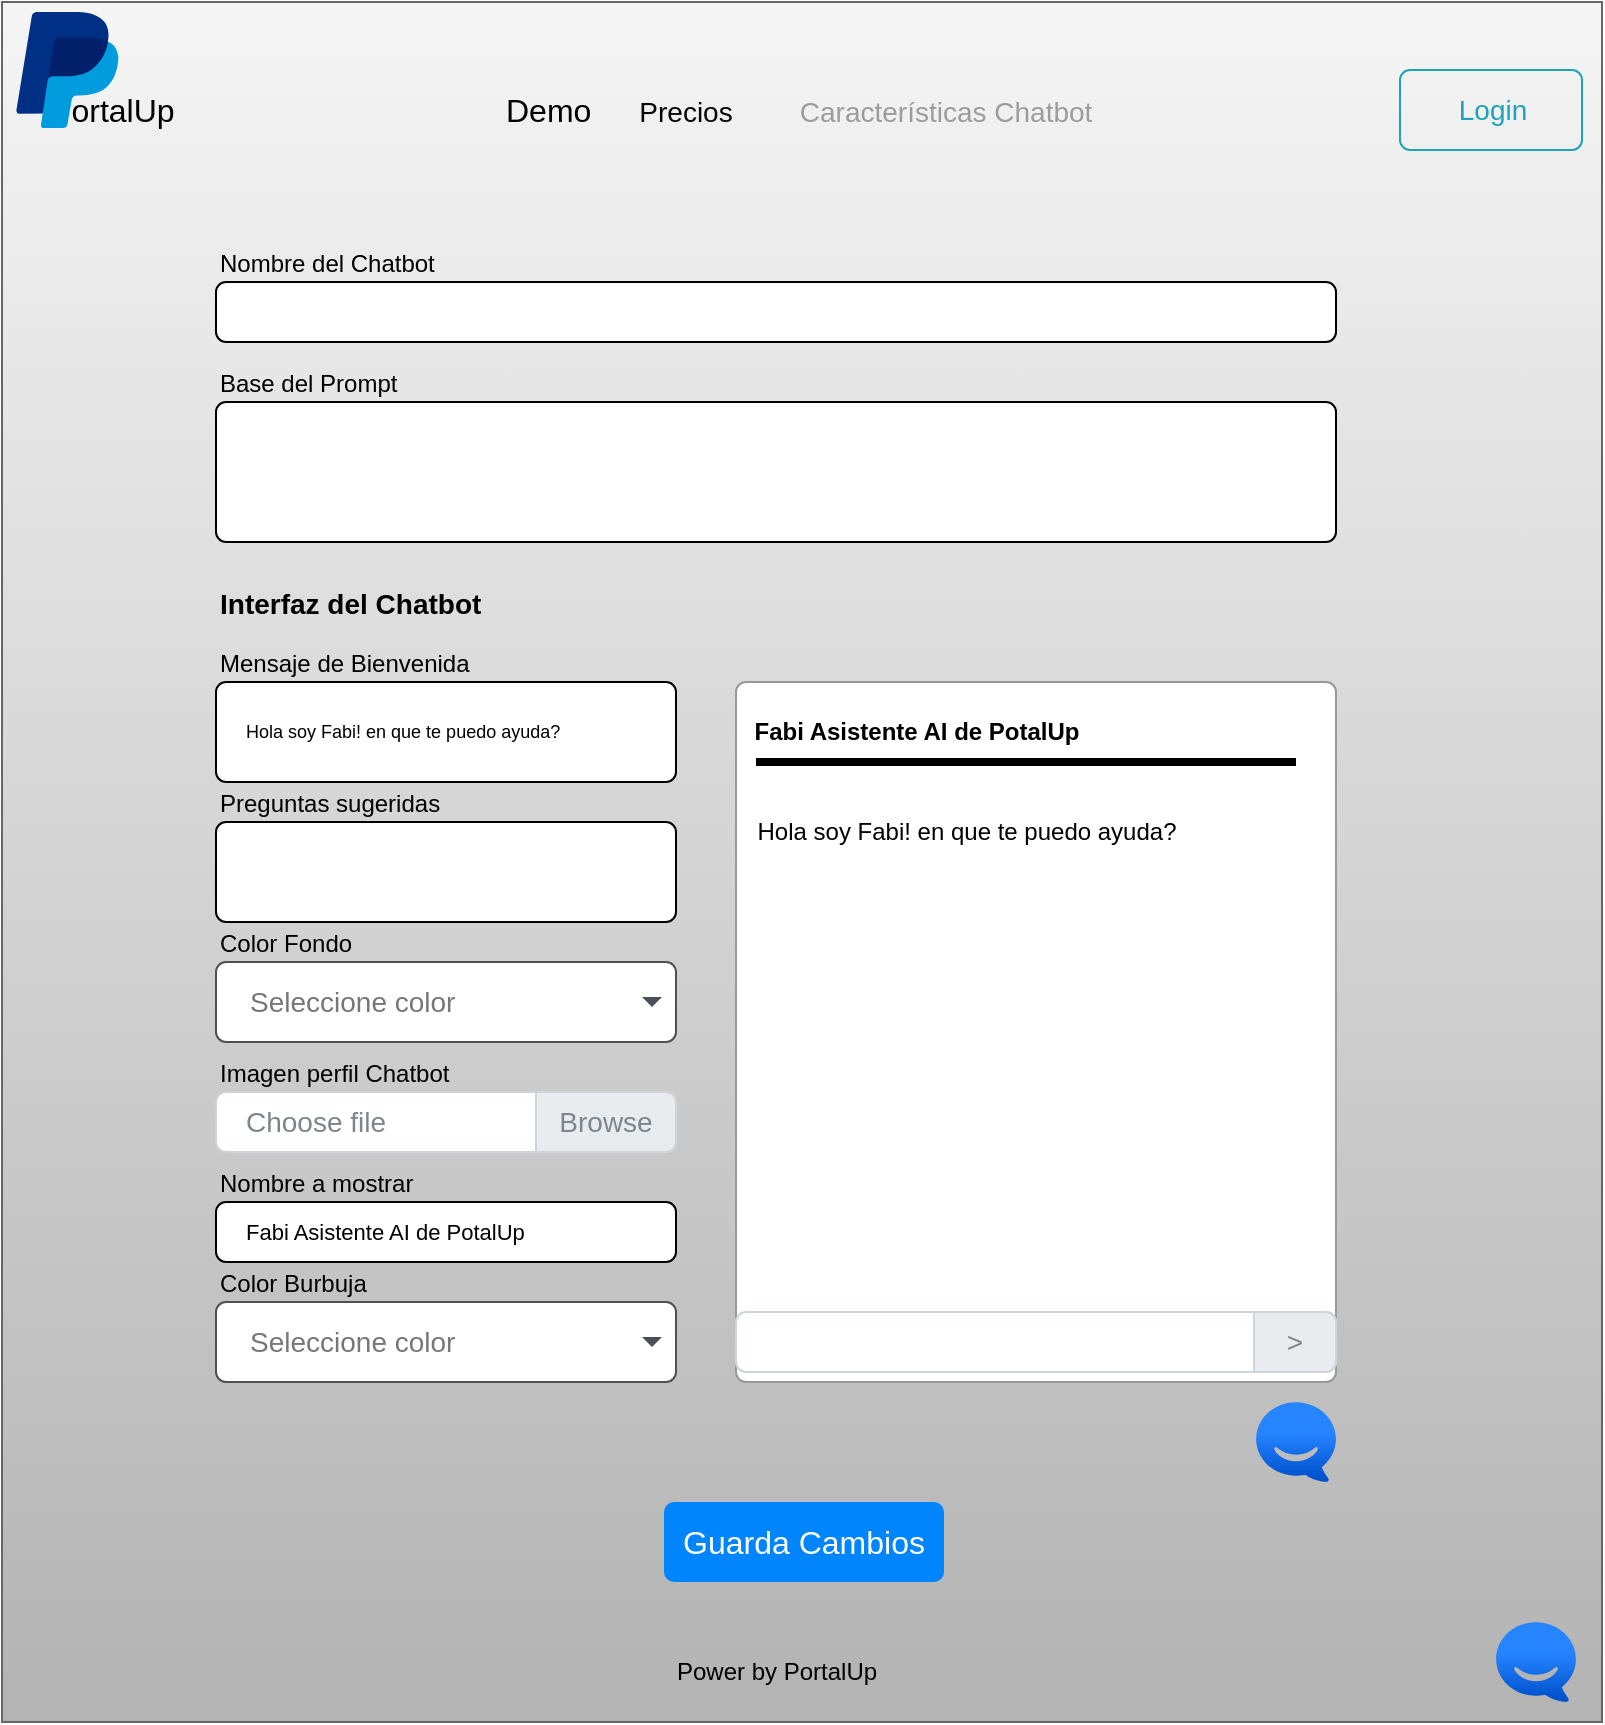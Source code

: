 <mxfile version="21.2.9" type="github">
  <diagram name="Página-1" id="bSJGP8Rl3pwdWKhk3Nbw">
    <mxGraphModel dx="880" dy="484" grid="1" gridSize="10" guides="1" tooltips="1" connect="1" arrows="1" fold="1" page="1" pageScale="1" pageWidth="827" pageHeight="1169" math="0" shadow="0">
      <root>
        <mxCell id="0" />
        <mxCell id="1" parent="0" />
        <mxCell id="TybLUOuc99CVGpNBgaMz-9" value="" style="rounded=0;whiteSpace=wrap;html=1;fillColor=#f5f5f5;gradientColor=#b3b3b3;strokeColor=#666666;" parent="1" vertex="1">
          <mxGeometry x="13" y="40" width="800" height="860" as="geometry" />
        </mxCell>
        <mxCell id="TybLUOuc99CVGpNBgaMz-1" value="Demo" style="html=1;shadow=0;dashed=0;fontSize=16;align=left;spacing=15;fillColor=none;strokeColor=none;" parent="1" vertex="1">
          <mxGeometry x="250" y="64" width="563" height="60" as="geometry" />
        </mxCell>
        <mxCell id="TybLUOuc99CVGpNBgaMz-2" value="Precios" style="fillColor=none;strokeColor=none;fontSize=14;fontColor=#080808;align=center;" parent="TybLUOuc99CVGpNBgaMz-1" vertex="1">
          <mxGeometry width="70" height="40" relative="1" as="geometry">
            <mxPoint x="70" y="10" as="offset" />
          </mxGeometry>
        </mxCell>
        <mxCell id="TybLUOuc99CVGpNBgaMz-3" value="Características Chatbot " style="fillColor=none;strokeColor=none;fontSize=14;fontColor=#9A9DA0;align=center;" parent="TybLUOuc99CVGpNBgaMz-1" vertex="1">
          <mxGeometry width="160" height="40" relative="1" as="geometry">
            <mxPoint x="157" y="10" as="offset" />
          </mxGeometry>
        </mxCell>
        <mxCell id="TybLUOuc99CVGpNBgaMz-6" value="Login" style="html=1;shadow=0;dashed=0;shape=mxgraph.bootstrap.rrect;rSize=5;fontSize=14;fontColor=#1CA5B8;strokeColor=#1CA5B8;fillColor=none;" parent="TybLUOuc99CVGpNBgaMz-1" vertex="1">
          <mxGeometry x="1" width="91" height="40" relative="1" as="geometry">
            <mxPoint x="-101" y="10" as="offset" />
          </mxGeometry>
        </mxCell>
        <mxCell id="TybLUOuc99CVGpNBgaMz-16" value="Power by PortalUp&lt;br&gt;" style="text;html=1;align=center;verticalAlign=middle;resizable=0;points=[];autosize=1;strokeColor=none;fillColor=none;" parent="1" vertex="1">
          <mxGeometry x="340" y="860" width="120" height="30" as="geometry" />
        </mxCell>
        <mxCell id="TybLUOuc99CVGpNBgaMz-17" value="ortalUp" style="text;html=1;align=center;verticalAlign=middle;resizable=0;points=[];autosize=1;strokeColor=none;fillColor=none;fontSize=16;" parent="1" vertex="1">
          <mxGeometry x="33" y="79" width="80" height="30" as="geometry" />
        </mxCell>
        <mxCell id="kCEi4esk9JjT-v6ZgHjA-2" value="" style="image;image=img/lib/atlassian/Hipchat_Logo.svg;html=1;direction=east;flipH=0;flipV=0;" parent="1" vertex="1">
          <mxGeometry x="760" y="850" width="40" height="40" as="geometry" />
        </mxCell>
        <mxCell id="qUeKAZHSjAzKXp8nuljT-1" value="" style="dashed=0;outlineConnect=0;html=1;align=center;labelPosition=center;verticalLabelPosition=bottom;verticalAlign=top;shape=mxgraph.weblogos.paypal" parent="1" vertex="1">
          <mxGeometry x="20" y="45" width="51.2" height="58" as="geometry" />
        </mxCell>
        <mxCell id="WxPlHqK4lzl6niAkEpGa-1" value="Nombre del Chatbot" style="fillColor=none;strokeColor=none;align=left;fontSize=12;" parent="1" vertex="1">
          <mxGeometry x="120" y="150" width="260" height="40" as="geometry" />
        </mxCell>
        <mxCell id="WxPlHqK4lzl6niAkEpGa-3" value="Base del Prompt" style="fillColor=none;strokeColor=none;align=left;fontSize=12;" parent="1" vertex="1">
          <mxGeometry width="260" height="40" relative="1" as="geometry">
            <mxPoint x="120" y="210" as="offset" />
          </mxGeometry>
        </mxCell>
        <mxCell id="WxPlHqK4lzl6niAkEpGa-4" value="" style="html=1;shadow=0;dashed=0;shape=mxgraph.bootstrap.rrect;rSize=5;align=left;spacing=15;fontSize=14;" parent="1" vertex="1">
          <mxGeometry width="560" height="30" relative="1" as="geometry">
            <mxPoint x="120" y="180" as="offset" />
          </mxGeometry>
        </mxCell>
        <mxCell id="WxPlHqK4lzl6niAkEpGa-17" value="" style="html=1;shadow=0;dashed=0;shape=mxgraph.bootstrap.rrect;rSize=5;align=left;spacing=15;fontSize=14;" parent="1" vertex="1">
          <mxGeometry x="120" y="240" width="560" height="70" as="geometry" />
        </mxCell>
        <mxCell id="WxPlHqK4lzl6niAkEpGa-18" value="Interfaz del Chatbot" style="fillColor=none;strokeColor=none;align=left;fontSize=14;fontStyle=1" parent="1" vertex="1">
          <mxGeometry x="120" y="320" width="120" height="40" as="geometry" />
        </mxCell>
        <mxCell id="WxPlHqK4lzl6niAkEpGa-19" value="Mensaje de Bienvenida" style="fillColor=none;strokeColor=none;align=left;fontSize=12;" parent="1" vertex="1">
          <mxGeometry x="120" y="350" width="260" height="40" as="geometry" />
        </mxCell>
        <mxCell id="WxPlHqK4lzl6niAkEpGa-20" value="Hola soy Fabi! en que te puedo ayuda?" style="html=1;shadow=0;dashed=0;shape=mxgraph.bootstrap.rrect;rSize=5;align=left;spacing=15;fontSize=9;" parent="1" vertex="1">
          <mxGeometry x="120" y="380" width="230" height="50" as="geometry" />
        </mxCell>
        <mxCell id="WxPlHqK4lzl6niAkEpGa-21" value="Preguntas sugeridas" style="fillColor=none;strokeColor=none;align=left;fontSize=12;" parent="1" vertex="1">
          <mxGeometry x="120" y="420" width="260" height="40" as="geometry" />
        </mxCell>
        <mxCell id="WxPlHqK4lzl6niAkEpGa-22" value="" style="html=1;shadow=0;dashed=0;shape=mxgraph.bootstrap.rrect;rSize=5;align=left;spacing=15;fontSize=14;" parent="1" vertex="1">
          <mxGeometry x="120" y="450" width="230" height="50" as="geometry" />
        </mxCell>
        <mxCell id="WxPlHqK4lzl6niAkEpGa-26" value="Color Fondo" style="fillColor=none;strokeColor=none;align=left;fontSize=12;" parent="1" vertex="1">
          <mxGeometry x="120" y="490" width="260" height="40" as="geometry" />
        </mxCell>
        <mxCell id="WxPlHqK4lzl6niAkEpGa-27" value="Choose file" style="html=1;shadow=0;dashed=0;shape=mxgraph.bootstrap.rrect;rSize=5;strokeColor=#CED4DA;html=1;whiteSpace=wrap;fillColor=#FFFFFF;fontColor=#7D868C;align=left;spacingLeft=0;spacing=15;fontSize=14;" parent="1" vertex="1">
          <mxGeometry x="120" y="585" width="230" height="30" as="geometry" />
        </mxCell>
        <mxCell id="WxPlHqK4lzl6niAkEpGa-28" value="Browse" style="html=1;shadow=0;dashed=0;shape=mxgraph.bootstrap.rightButton;strokeColor=inherit;gradientColor=inherit;fontColor=inherit;fillColor=#E9ECEF;rSize=5;perimeter=none;whiteSpace=wrap;resizeHeight=1;fontSize=14;" parent="WxPlHqK4lzl6niAkEpGa-27" vertex="1">
          <mxGeometry x="1" width="70" height="30" relative="1" as="geometry">
            <mxPoint x="-70" as="offset" />
          </mxGeometry>
        </mxCell>
        <mxCell id="WxPlHqK4lzl6niAkEpGa-29" value="Imagen perfil Chatbot" style="fillColor=none;strokeColor=none;align=left;fontSize=12;" parent="1" vertex="1">
          <mxGeometry x="120" y="555" width="260" height="40" as="geometry" />
        </mxCell>
        <mxCell id="WxPlHqK4lzl6niAkEpGa-30" value="Nombre a mostrar " style="fillColor=none;strokeColor=none;align=left;fontSize=12;" parent="1" vertex="1">
          <mxGeometry x="120" y="610" width="260" height="40" as="geometry" />
        </mxCell>
        <mxCell id="WxPlHqK4lzl6niAkEpGa-31" value="Fabi Asistente AI de PotalUp" style="html=1;shadow=0;dashed=0;shape=mxgraph.bootstrap.rrect;rSize=5;align=left;spacing=15;fontSize=11;" parent="1" vertex="1">
          <mxGeometry x="120" y="640" width="230" height="30" as="geometry" />
        </mxCell>
        <mxCell id="WxPlHqK4lzl6niAkEpGa-36" value="Color Burbuja" style="fillColor=none;strokeColor=none;align=left;fontSize=12;" parent="1" vertex="1">
          <mxGeometry x="120" y="660" width="260" height="40" as="geometry" />
        </mxCell>
        <mxCell id="WxPlHqK4lzl6niAkEpGa-41" value="" style="html=1;shadow=0;dashed=0;shape=mxgraph.bootstrap.rrect;rSize=5;strokeColor=#999999;strokeWidth=1;fillColor=#FFFFFF;fontColor=#6C767D;whiteSpace=wrap;align=left;verticalAlign=middle;spacingLeft=10;fontSize=14;spacing=10;" parent="1" vertex="1">
          <mxGeometry x="380" y="380" width="300" height="350" as="geometry" />
        </mxCell>
        <mxCell id="WxPlHqK4lzl6niAkEpGa-45" value="" style="line;strokeWidth=4;html=1;perimeter=backbonePerimeter;points=[];outlineConnect=0;" parent="1" vertex="1">
          <mxGeometry x="390" y="410" width="270" height="20" as="geometry" />
        </mxCell>
        <mxCell id="WxPlHqK4lzl6niAkEpGa-46" value="Seleccione color" style="html=1;shadow=0;dashed=0;shape=mxgraph.bootstrap.rrect;rSize=5;strokeColor=#505050;strokeWidth=1;fillColor=#ffffff;fontColor=#777777;whiteSpace=wrap;align=left;verticalAlign=middle;fontStyle=0;fontSize=14;spacingRight=0;spacing=17;" parent="1" vertex="1">
          <mxGeometry x="120" y="690" width="230" height="40" as="geometry" />
        </mxCell>
        <mxCell id="WxPlHqK4lzl6niAkEpGa-47" value="" style="shape=triangle;direction=south;fillColor=#495057;strokeColor=none;perimeter=none;" parent="WxPlHqK4lzl6niAkEpGa-46" vertex="1">
          <mxGeometry x="1" y="0.5" width="10" height="5" relative="1" as="geometry">
            <mxPoint x="-17" y="-2.5" as="offset" />
          </mxGeometry>
        </mxCell>
        <mxCell id="WxPlHqK4lzl6niAkEpGa-48" value="Seleccione color" style="html=1;shadow=0;dashed=0;shape=mxgraph.bootstrap.rrect;rSize=5;strokeColor=#505050;strokeWidth=1;fillColor=#ffffff;fontColor=#777777;whiteSpace=wrap;align=left;verticalAlign=middle;fontStyle=0;fontSize=14;spacingRight=0;spacing=17;" parent="1" vertex="1">
          <mxGeometry x="120" y="520" width="230" height="40" as="geometry" />
        </mxCell>
        <mxCell id="WxPlHqK4lzl6niAkEpGa-49" value="" style="shape=triangle;direction=south;fillColor=#495057;strokeColor=none;perimeter=none;" parent="WxPlHqK4lzl6niAkEpGa-48" vertex="1">
          <mxGeometry x="1" y="0.5" width="10" height="5" relative="1" as="geometry">
            <mxPoint x="-17" y="-2.5" as="offset" />
          </mxGeometry>
        </mxCell>
        <mxCell id="WxPlHqK4lzl6niAkEpGa-50" value="" style="html=1;shadow=0;dashed=0;shape=mxgraph.bootstrap.rrect;rSize=5;strokeColor=#CED4DA;html=1;whiteSpace=wrap;fillColor=#FFFFFF;fontColor=#7D868C;align=left;spacingLeft=0;spacing=15;fontSize=14;" parent="1" vertex="1">
          <mxGeometry x="380" y="695" width="300" height="30" as="geometry" />
        </mxCell>
        <mxCell id="WxPlHqK4lzl6niAkEpGa-51" value="&amp;gt;" style="html=1;shadow=0;dashed=0;shape=mxgraph.bootstrap.rightButton;strokeColor=inherit;gradientColor=inherit;fontColor=inherit;fillColor=#E9ECEF;rSize=5;perimeter=none;whiteSpace=wrap;resizeHeight=1;fontSize=14;" parent="WxPlHqK4lzl6niAkEpGa-50" vertex="1">
          <mxGeometry x="1" width="41" height="30" relative="1" as="geometry">
            <mxPoint x="-41" as="offset" />
          </mxGeometry>
        </mxCell>
        <mxCell id="WxPlHqK4lzl6niAkEpGa-52" value="Fabi Asistente AI de PotalUp" style="text;html=1;align=center;verticalAlign=middle;resizable=0;points=[];autosize=1;strokeColor=none;fillColor=none;fontStyle=1" parent="1" vertex="1">
          <mxGeometry x="375" y="390" width="190" height="30" as="geometry" />
        </mxCell>
        <mxCell id="WxPlHqK4lzl6niAkEpGa-53" value="Hola soy Fabi! en que te puedo ayuda?" style="text;html=1;align=center;verticalAlign=middle;resizable=0;points=[];autosize=1;strokeColor=none;fillColor=none;" parent="1" vertex="1">
          <mxGeometry x="380" y="440" width="230" height="30" as="geometry" />
        </mxCell>
        <mxCell id="WxPlHqK4lzl6niAkEpGa-54" value="" style="image;image=img/lib/atlassian/Hipchat_Logo.svg;html=1;direction=east;flipH=0;flipV=0;" parent="1" vertex="1">
          <mxGeometry x="640" y="740" width="40" height="40" as="geometry" />
        </mxCell>
        <mxCell id="HXFUV2P10HTSHtJlZwqs-1" value="Guarda Cambios" style="html=1;shadow=0;dashed=0;shape=mxgraph.bootstrap.rrect;rSize=5;strokeColor=none;strokeWidth=1;fillColor=#0085FC;fontColor=#FFFFFF;whiteSpace=wrap;align=center;verticalAlign=middle;spacingLeft=0;fontStyle=0;fontSize=16;spacing=5;" vertex="1" parent="1">
          <mxGeometry x="344" y="790" width="140" height="40" as="geometry" />
        </mxCell>
      </root>
    </mxGraphModel>
  </diagram>
</mxfile>
